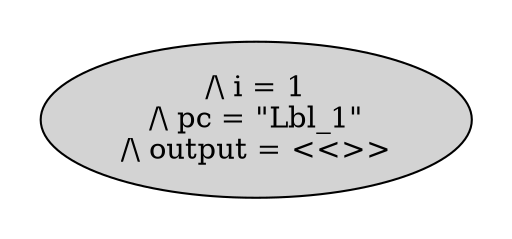 strict digraph DiskGraph {
edge [colorscheme="paired12"]
nodesep=0.35;
subgraph cluster_graph {
color="white";
-4976377588322882602 [label="/\\ i = 1\n/\\ pc = \"Lbl_1\"\n/\\ output = <<>>",style = filled]
{rank = same; -4976377588322882602;}
}
}